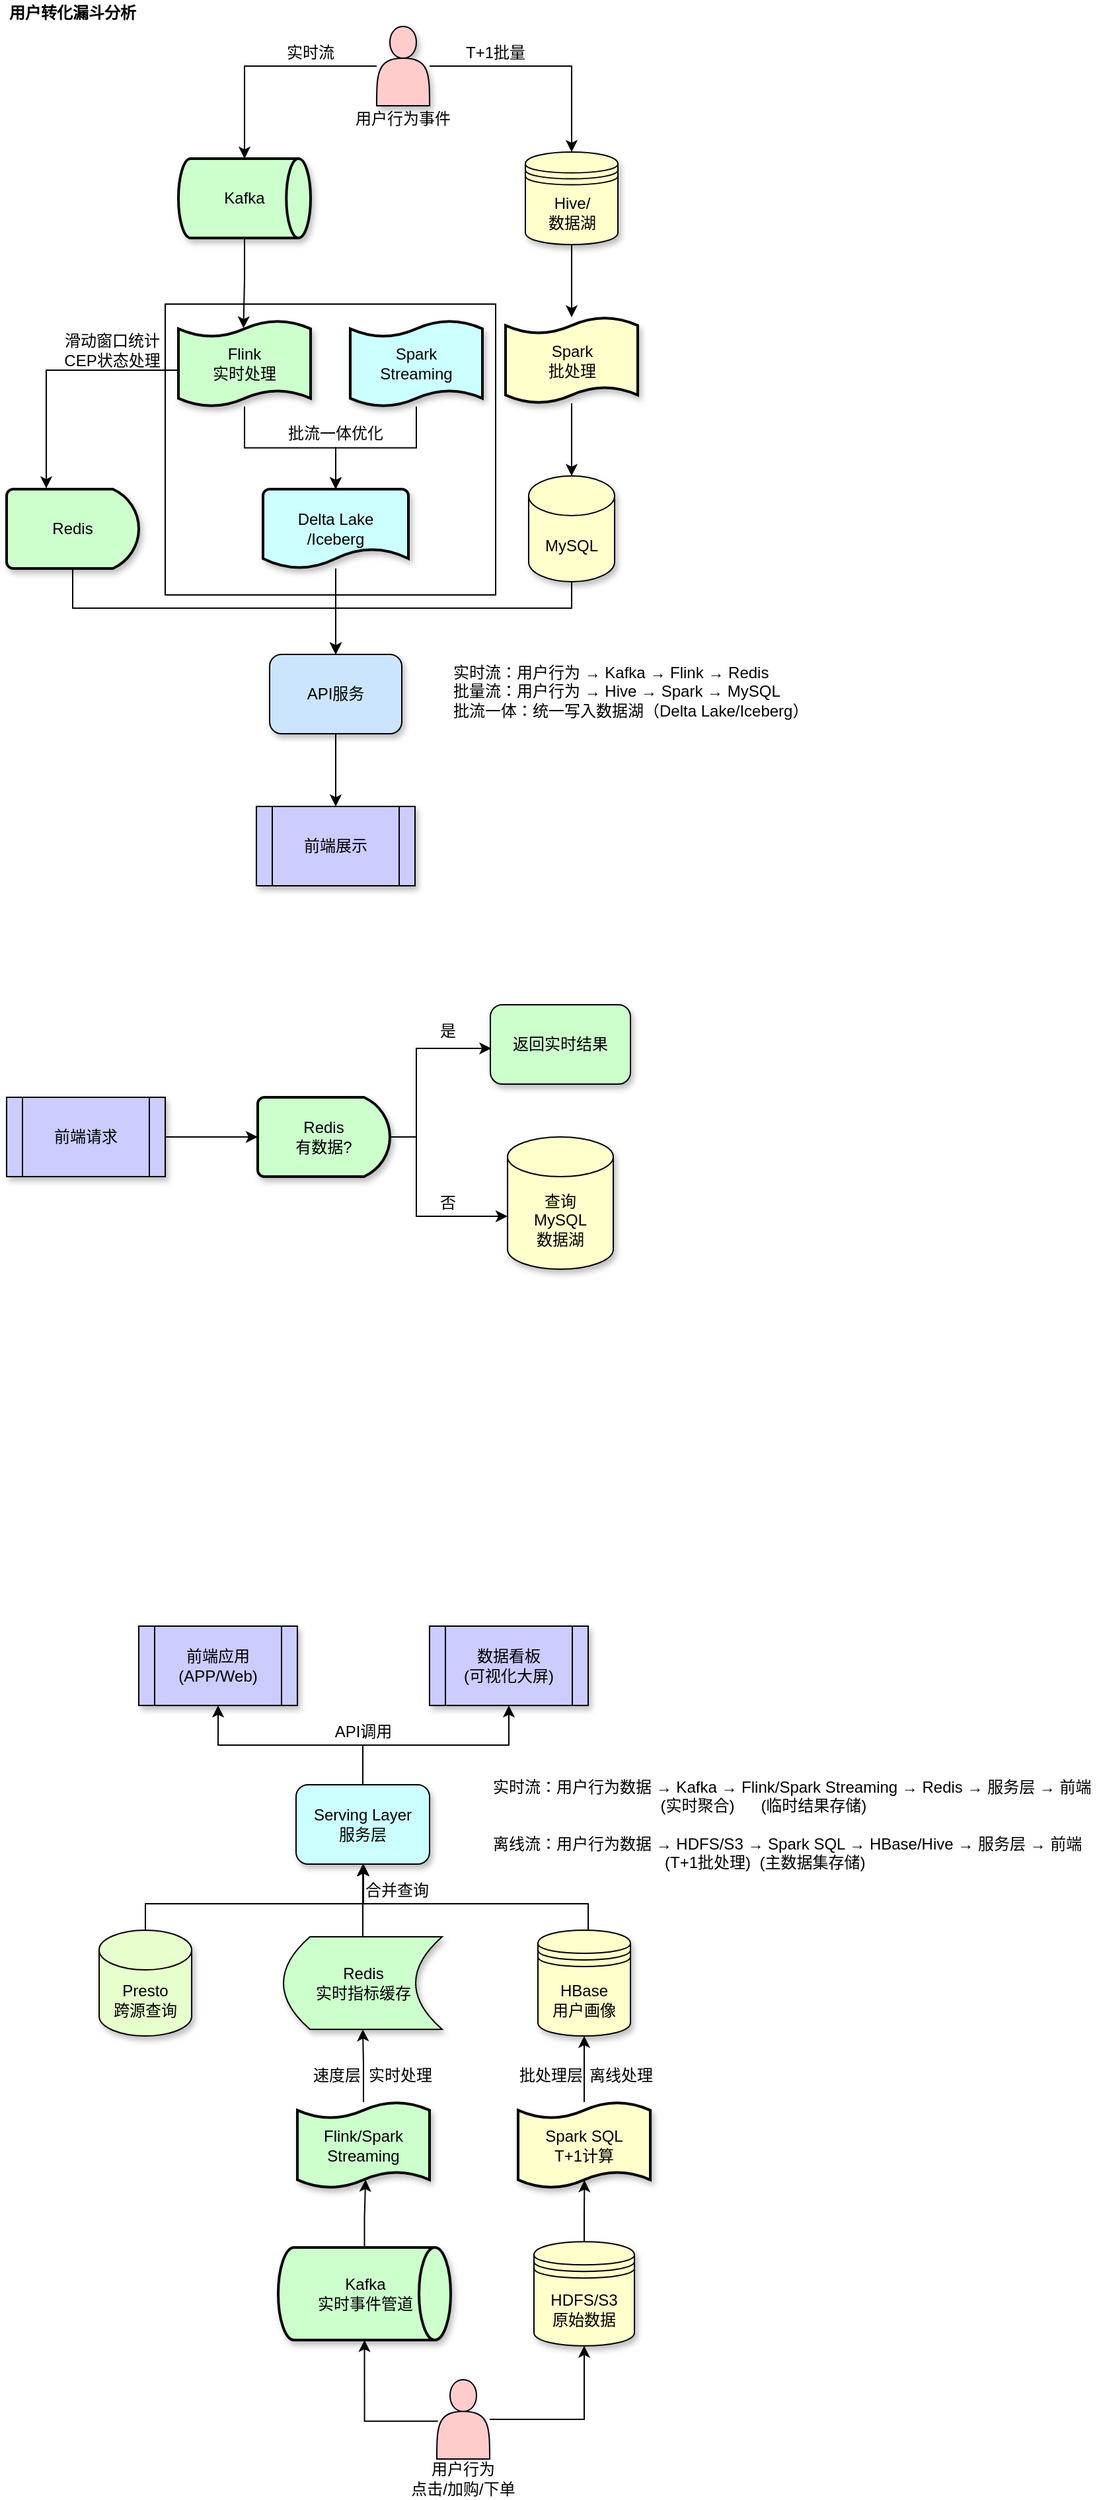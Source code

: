 <mxfile version="28.1.0">
  <diagram name="第 1 页" id="unw2pIpm1u2xaM8AWevN">
    <mxGraphModel dx="908" dy="401" grid="1" gridSize="10" guides="1" tooltips="1" connect="1" arrows="1" fold="1" page="1" pageScale="1" pageWidth="827" pageHeight="1169" math="0" shadow="0">
      <root>
        <mxCell id="0" />
        <mxCell id="1" parent="0" />
        <mxCell id="BVc5Ka0B3RSAzYxD8DZn-48" value="&lt;div&gt;实时流：用户行为 → Kafka → Flink → Redis&lt;/div&gt;&lt;div&gt;批量流：用户行为 → Hive → Spark → MySQL&lt;/div&gt;&lt;div&gt;批流一体：统一写入数据湖（Delta Lake/Iceberg）&lt;/div&gt;" style="text;strokeColor=none;align=left;fillColor=none;html=1;verticalAlign=middle;whiteSpace=wrap;rounded=0;" parent="1" vertex="1">
          <mxGeometry x="446" y="560" width="280" height="45" as="geometry" />
        </mxCell>
        <mxCell id="EotSLe7ySS3_-DJEFnJH-3" value="" style="group" parent="1" vertex="1" connectable="0">
          <mxGeometry x="110" y="80" width="477.5" height="650" as="geometry" />
        </mxCell>
        <mxCell id="BVc5Ka0B3RSAzYxD8DZn-46" value="" style="rounded=0;whiteSpace=wrap;html=1;" parent="EotSLe7ySS3_-DJEFnJH-3" vertex="1">
          <mxGeometry x="120" y="210" width="250" height="220" as="geometry" />
        </mxCell>
        <mxCell id="BVc5Ka0B3RSAzYxD8DZn-14" style="edgeStyle=orthogonalEdgeStyle;rounded=0;orthogonalLoop=1;jettySize=auto;html=1;" parent="EotSLe7ySS3_-DJEFnJH-3" source="BVc5Ka0B3RSAzYxD8DZn-1" target="BVc5Ka0B3RSAzYxD8DZn-2" edge="1">
          <mxGeometry relative="1" as="geometry" />
        </mxCell>
        <mxCell id="BVc5Ka0B3RSAzYxD8DZn-15" style="edgeStyle=orthogonalEdgeStyle;rounded=0;orthogonalLoop=1;jettySize=auto;html=1;entryX=0.5;entryY=0;entryDx=0;entryDy=0;" parent="EotSLe7ySS3_-DJEFnJH-3" source="BVc5Ka0B3RSAzYxD8DZn-1" target="BVc5Ka0B3RSAzYxD8DZn-3" edge="1">
          <mxGeometry relative="1" as="geometry" />
        </mxCell>
        <mxCell id="BVc5Ka0B3RSAzYxD8DZn-1" value="" style="shape=actor;whiteSpace=wrap;html=1;fillColor=#FFCCCC;shadow=1;" parent="EotSLe7ySS3_-DJEFnJH-3" vertex="1">
          <mxGeometry x="280" width="40" height="60" as="geometry" />
        </mxCell>
        <mxCell id="BVc5Ka0B3RSAzYxD8DZn-2" value="Kafka" style="strokeWidth=2;html=1;shape=mxgraph.flowchart.direct_data;whiteSpace=wrap;shadow=1;fillColor=#CCFFCC;" parent="EotSLe7ySS3_-DJEFnJH-3" vertex="1">
          <mxGeometry x="130" y="100" width="100" height="60" as="geometry" />
        </mxCell>
        <mxCell id="BVc5Ka0B3RSAzYxD8DZn-18" style="edgeStyle=orthogonalEdgeStyle;rounded=0;orthogonalLoop=1;jettySize=auto;html=1;" parent="EotSLe7ySS3_-DJEFnJH-3" source="BVc5Ka0B3RSAzYxD8DZn-3" target="BVc5Ka0B3RSAzYxD8DZn-12" edge="1">
          <mxGeometry relative="1" as="geometry" />
        </mxCell>
        <mxCell id="BVc5Ka0B3RSAzYxD8DZn-3" value="Hive/&lt;div&gt;数据湖&lt;/div&gt;" style="shape=datastore;whiteSpace=wrap;html=1;fillColor=#FFFFCC;shadow=1;" parent="EotSLe7ySS3_-DJEFnJH-3" vertex="1">
          <mxGeometry x="392.5" y="95" width="70" height="70" as="geometry" />
        </mxCell>
        <mxCell id="BVc5Ka0B3RSAzYxD8DZn-6" value="Spark&lt;br&gt;Streaming" style="shape=tape;whiteSpace=wrap;html=1;strokeWidth=2;size=0.19;fillColor=#CCFFFF;shadow=1;" parent="EotSLe7ySS3_-DJEFnJH-3" vertex="1">
          <mxGeometry x="260" y="222.5" width="100" height="65" as="geometry" />
        </mxCell>
        <mxCell id="BVc5Ka0B3RSAzYxD8DZn-7" value="&lt;span style=&quot;text-wrap: nowrap;&quot;&gt;Flink&lt;br&gt;实时处理&lt;/span&gt;" style="shape=tape;whiteSpace=wrap;html=1;strokeWidth=2;size=0.19;fillColor=#CCFFCC;shadow=1;" parent="EotSLe7ySS3_-DJEFnJH-3" vertex="1">
          <mxGeometry x="130" y="222.5" width="100" height="65" as="geometry" />
        </mxCell>
        <mxCell id="BVc5Ka0B3RSAzYxD8DZn-8" value="Delta Lake&lt;br&gt;/Iceberg" style="strokeWidth=2;html=1;shape=mxgraph.flowchart.document2;whiteSpace=wrap;size=0.25;fillColor=#CCFFFF;shadow=1;" parent="EotSLe7ySS3_-DJEFnJH-3" vertex="1">
          <mxGeometry x="194" y="350" width="110" height="60" as="geometry" />
        </mxCell>
        <mxCell id="BVc5Ka0B3RSAzYxD8DZn-41" style="edgeStyle=orthogonalEdgeStyle;rounded=0;orthogonalLoop=1;jettySize=auto;html=1;entryX=0.5;entryY=0;entryDx=0;entryDy=0;" parent="EotSLe7ySS3_-DJEFnJH-3" source="BVc5Ka0B3RSAzYxD8DZn-10" target="BVc5Ka0B3RSAzYxD8DZn-11" edge="1">
          <mxGeometry relative="1" as="geometry" />
        </mxCell>
        <mxCell id="BVc5Ka0B3RSAzYxD8DZn-10" value="API服务" style="rounded=1;whiteSpace=wrap;html=1;fillColor=#CCE5FF;shadow=1;" parent="EotSLe7ySS3_-DJEFnJH-3" vertex="1">
          <mxGeometry x="199" y="475" width="100" height="60" as="geometry" />
        </mxCell>
        <mxCell id="BVc5Ka0B3RSAzYxD8DZn-11" value="前端展示" style="shape=process;whiteSpace=wrap;html=1;backgroundOutline=1;shadow=1;fillColor=#CCCCFF;" parent="EotSLe7ySS3_-DJEFnJH-3" vertex="1">
          <mxGeometry x="189" y="590" width="120" height="60" as="geometry" />
        </mxCell>
        <mxCell id="BVc5Ka0B3RSAzYxD8DZn-12" value="Spark&lt;br&gt;批处理" style="shape=tape;whiteSpace=wrap;html=1;strokeWidth=2;size=0.19;fillColor=#FFFFCC;shadow=1;" parent="EotSLe7ySS3_-DJEFnJH-3" vertex="1">
          <mxGeometry x="377.5" y="220" width="100" height="65" as="geometry" />
        </mxCell>
        <mxCell id="BVc5Ka0B3RSAzYxD8DZn-35" style="edgeStyle=orthogonalEdgeStyle;rounded=0;orthogonalLoop=1;jettySize=auto;html=1;entryX=0.5;entryY=0;entryDx=0;entryDy=0;" parent="EotSLe7ySS3_-DJEFnJH-3" source="BVc5Ka0B3RSAzYxD8DZn-13" target="BVc5Ka0B3RSAzYxD8DZn-10" edge="1">
          <mxGeometry relative="1" as="geometry">
            <Array as="points">
              <mxPoint x="428" y="440" />
              <mxPoint x="249" y="440" />
            </Array>
          </mxGeometry>
        </mxCell>
        <mxCell id="BVc5Ka0B3RSAzYxD8DZn-13" value="MySQL" style="shape=cylinder3;whiteSpace=wrap;html=1;boundedLbl=1;backgroundOutline=1;size=15;fillColor=#FFFFCC;shadow=1;" parent="EotSLe7ySS3_-DJEFnJH-3" vertex="1">
          <mxGeometry x="395" y="340" width="65" height="80" as="geometry" />
        </mxCell>
        <mxCell id="BVc5Ka0B3RSAzYxD8DZn-21" style="edgeStyle=orthogonalEdgeStyle;rounded=0;orthogonalLoop=1;jettySize=auto;html=1;entryX=0.5;entryY=0;entryDx=0;entryDy=0;entryPerimeter=0;" parent="EotSLe7ySS3_-DJEFnJH-3" source="BVc5Ka0B3RSAzYxD8DZn-12" target="BVc5Ka0B3RSAzYxD8DZn-13" edge="1">
          <mxGeometry relative="1" as="geometry" />
        </mxCell>
        <mxCell id="BVc5Ka0B3RSAzYxD8DZn-34" style="edgeStyle=orthogonalEdgeStyle;rounded=0;orthogonalLoop=1;jettySize=auto;html=1;entryX=0.5;entryY=0;entryDx=0;entryDy=0;" parent="EotSLe7ySS3_-DJEFnJH-3" source="BVc5Ka0B3RSAzYxD8DZn-23" target="BVc5Ka0B3RSAzYxD8DZn-10" edge="1">
          <mxGeometry relative="1" as="geometry">
            <Array as="points">
              <mxPoint x="50" y="440" />
              <mxPoint x="249" y="440" />
            </Array>
          </mxGeometry>
        </mxCell>
        <mxCell id="BVc5Ka0B3RSAzYxD8DZn-23" value="&lt;span style=&quot;text-wrap: nowrap;&quot;&gt;Redis&lt;/span&gt;" style="strokeWidth=2;html=1;shape=mxgraph.flowchart.delay;whiteSpace=wrap;fillColor=#CCFFCC;shadow=1;" parent="EotSLe7ySS3_-DJEFnJH-3" vertex="1">
          <mxGeometry y="350" width="100" height="60" as="geometry" />
        </mxCell>
        <mxCell id="BVc5Ka0B3RSAzYxD8DZn-24" style="edgeStyle=orthogonalEdgeStyle;rounded=0;orthogonalLoop=1;jettySize=auto;html=1;entryX=0.291;entryY=-0.01;entryDx=0;entryDy=0;entryPerimeter=0;exitX=0;exitY=0.577;exitDx=0;exitDy=0;exitPerimeter=0;" parent="EotSLe7ySS3_-DJEFnJH-3" source="BVc5Ka0B3RSAzYxD8DZn-7" target="BVc5Ka0B3RSAzYxD8DZn-23" edge="1">
          <mxGeometry relative="1" as="geometry">
            <Array as="points">
              <mxPoint x="30" y="260" />
              <mxPoint x="30" y="349" />
            </Array>
          </mxGeometry>
        </mxCell>
        <mxCell id="BVc5Ka0B3RSAzYxD8DZn-38" style="edgeStyle=orthogonalEdgeStyle;rounded=0;orthogonalLoop=1;jettySize=auto;html=1;entryX=0.5;entryY=0;entryDx=0;entryDy=0;entryPerimeter=0;" parent="EotSLe7ySS3_-DJEFnJH-3" source="BVc5Ka0B3RSAzYxD8DZn-7" target="BVc5Ka0B3RSAzYxD8DZn-8" edge="1">
          <mxGeometry relative="1" as="geometry" />
        </mxCell>
        <mxCell id="BVc5Ka0B3RSAzYxD8DZn-39" style="edgeStyle=orthogonalEdgeStyle;rounded=0;orthogonalLoop=1;jettySize=auto;html=1;entryX=0.5;entryY=0;entryDx=0;entryDy=0;entryPerimeter=0;" parent="EotSLe7ySS3_-DJEFnJH-3" source="BVc5Ka0B3RSAzYxD8DZn-6" target="BVc5Ka0B3RSAzYxD8DZn-8" edge="1">
          <mxGeometry relative="1" as="geometry" />
        </mxCell>
        <mxCell id="BVc5Ka0B3RSAzYxD8DZn-40" style="edgeStyle=orthogonalEdgeStyle;rounded=0;orthogonalLoop=1;jettySize=auto;html=1;entryX=0.492;entryY=0.089;entryDx=0;entryDy=0;entryPerimeter=0;" parent="EotSLe7ySS3_-DJEFnJH-3" source="BVc5Ka0B3RSAzYxD8DZn-2" target="BVc5Ka0B3RSAzYxD8DZn-7" edge="1">
          <mxGeometry relative="1" as="geometry" />
        </mxCell>
        <mxCell id="BVc5Ka0B3RSAzYxD8DZn-42" value="用户行为事件" style="text;strokeColor=none;align=center;fillColor=none;html=1;verticalAlign=middle;whiteSpace=wrap;rounded=0;" parent="EotSLe7ySS3_-DJEFnJH-3" vertex="1">
          <mxGeometry x="260" y="60" width="80" height="20" as="geometry" />
        </mxCell>
        <mxCell id="BVc5Ka0B3RSAzYxD8DZn-43" value="实时流" style="text;strokeColor=none;align=center;fillColor=none;html=1;verticalAlign=middle;whiteSpace=wrap;rounded=0;" parent="EotSLe7ySS3_-DJEFnJH-3" vertex="1">
          <mxGeometry x="210" y="10" width="40" height="20" as="geometry" />
        </mxCell>
        <mxCell id="BVc5Ka0B3RSAzYxD8DZn-44" value="T+1批量" style="text;strokeColor=none;align=center;fillColor=none;html=1;verticalAlign=middle;whiteSpace=wrap;rounded=0;" parent="EotSLe7ySS3_-DJEFnJH-3" vertex="1">
          <mxGeometry x="345" y="10" width="50" height="20" as="geometry" />
        </mxCell>
        <mxCell id="BVc5Ka0B3RSAzYxD8DZn-45" value="滑动窗口统计&lt;br&gt;CEP状态处理" style="text;strokeColor=none;align=center;fillColor=none;html=1;verticalAlign=middle;whiteSpace=wrap;rounded=0;" parent="EotSLe7ySS3_-DJEFnJH-3" vertex="1">
          <mxGeometry x="40" y="230" width="80" height="30" as="geometry" />
        </mxCell>
        <mxCell id="BVc5Ka0B3RSAzYxD8DZn-47" value="批流一体优化" style="text;strokeColor=none;align=center;fillColor=none;html=1;verticalAlign=middle;whiteSpace=wrap;rounded=0;" parent="EotSLe7ySS3_-DJEFnJH-3" vertex="1">
          <mxGeometry x="209" y="300" width="80" height="15" as="geometry" />
        </mxCell>
        <mxCell id="BVc5Ka0B3RSAzYxD8DZn-33" style="edgeStyle=orthogonalEdgeStyle;rounded=0;orthogonalLoop=1;jettySize=auto;html=1;entryX=0.5;entryY=0;entryDx=0;entryDy=0;" parent="EotSLe7ySS3_-DJEFnJH-3" source="BVc5Ka0B3RSAzYxD8DZn-8" target="BVc5Ka0B3RSAzYxD8DZn-10" edge="1">
          <mxGeometry relative="1" as="geometry" />
        </mxCell>
        <mxCell id="EotSLe7ySS3_-DJEFnJH-34" value="" style="group" parent="1" vertex="1" connectable="0">
          <mxGeometry x="110" y="820" width="472" height="200" as="geometry" />
        </mxCell>
        <mxCell id="BVc5Ka0B3RSAzYxD8DZn-49" value="前端请求" style="shape=process;whiteSpace=wrap;html=1;backgroundOutline=1;fillColor=#CCCCFF;shadow=1;" parent="EotSLe7ySS3_-DJEFnJH-34" vertex="1">
          <mxGeometry y="70" width="120" height="60" as="geometry" />
        </mxCell>
        <mxCell id="BVc5Ka0B3RSAzYxD8DZn-50" value="&lt;span style=&quot;text-wrap: nowrap;&quot;&gt;Redis&lt;br&gt;有数据?&lt;/span&gt;" style="strokeWidth=2;html=1;shape=mxgraph.flowchart.delay;whiteSpace=wrap;fillColor=#CCFFCC;shadow=1;" parent="EotSLe7ySS3_-DJEFnJH-34" vertex="1">
          <mxGeometry x="190" y="70" width="100" height="60" as="geometry" />
        </mxCell>
        <mxCell id="BVc5Ka0B3RSAzYxD8DZn-51" value="返回实时结果" style="rounded=1;whiteSpace=wrap;html=1;fillColor=#CCFFCC;shadow=1;" parent="EotSLe7ySS3_-DJEFnJH-34" vertex="1">
          <mxGeometry x="366" width="106" height="60" as="geometry" />
        </mxCell>
        <mxCell id="BVc5Ka0B3RSAzYxD8DZn-52" value="查询&lt;br&gt;MySQL&lt;br&gt;数据湖" style="shape=cylinder3;whiteSpace=wrap;html=1;boundedLbl=1;backgroundOutline=1;size=15;align=center;fillColor=#FFFFCC;shadow=1;" parent="EotSLe7ySS3_-DJEFnJH-34" vertex="1">
          <mxGeometry x="379" y="100" width="80" height="100" as="geometry" />
        </mxCell>
        <mxCell id="BVc5Ka0B3RSAzYxD8DZn-53" style="edgeStyle=orthogonalEdgeStyle;rounded=0;orthogonalLoop=1;jettySize=auto;html=1;entryX=0;entryY=0.5;entryDx=0;entryDy=0;entryPerimeter=0;" parent="EotSLe7ySS3_-DJEFnJH-34" source="BVc5Ka0B3RSAzYxD8DZn-49" target="BVc5Ka0B3RSAzYxD8DZn-50" edge="1">
          <mxGeometry relative="1" as="geometry" />
        </mxCell>
        <mxCell id="BVc5Ka0B3RSAzYxD8DZn-54" style="edgeStyle=orthogonalEdgeStyle;rounded=0;orthogonalLoop=1;jettySize=auto;html=1;entryX=0.007;entryY=0.557;entryDx=0;entryDy=0;entryPerimeter=0;" parent="EotSLe7ySS3_-DJEFnJH-34" source="BVc5Ka0B3RSAzYxD8DZn-50" target="BVc5Ka0B3RSAzYxD8DZn-51" edge="1">
          <mxGeometry relative="1" as="geometry">
            <Array as="points">
              <mxPoint x="310" y="100" />
              <mxPoint x="310" y="33" />
              <mxPoint x="367" y="33" />
            </Array>
          </mxGeometry>
        </mxCell>
        <mxCell id="BVc5Ka0B3RSAzYxD8DZn-55" style="edgeStyle=orthogonalEdgeStyle;rounded=0;orthogonalLoop=1;jettySize=auto;html=1;" parent="EotSLe7ySS3_-DJEFnJH-34" source="BVc5Ka0B3RSAzYxD8DZn-50" edge="1">
          <mxGeometry relative="1" as="geometry">
            <mxPoint x="379" y="160" as="targetPoint" />
            <Array as="points">
              <mxPoint x="310" y="100" />
              <mxPoint x="310" y="160" />
            </Array>
          </mxGeometry>
        </mxCell>
        <mxCell id="BVc5Ka0B3RSAzYxD8DZn-56" value="是" style="text;strokeColor=none;align=center;fillColor=none;html=1;verticalAlign=middle;whiteSpace=wrap;rounded=0;" parent="EotSLe7ySS3_-DJEFnJH-34" vertex="1">
          <mxGeometry x="324" y="10" width="20" height="20" as="geometry" />
        </mxCell>
        <mxCell id="BVc5Ka0B3RSAzYxD8DZn-58" value="否" style="text;strokeColor=none;align=center;fillColor=none;html=1;verticalAlign=middle;whiteSpace=wrap;rounded=0;" parent="EotSLe7ySS3_-DJEFnJH-34" vertex="1">
          <mxGeometry x="324" y="140" width="20" height="20" as="geometry" />
        </mxCell>
        <mxCell id="EotSLe7ySS3_-DJEFnJH-35" value="&lt;b&gt;用户转化漏斗分析&lt;/b&gt;" style="text;strokeColor=none;align=center;fillColor=none;html=1;verticalAlign=middle;whiteSpace=wrap;rounded=0;" parent="1" vertex="1">
          <mxGeometry x="110" y="60" width="100" height="20" as="geometry" />
        </mxCell>
        <mxCell id="vbh9-TAx73HxG_0SsgGQ-3" value="前端应用&lt;br&gt;(APP/Web)" style="shape=process;whiteSpace=wrap;html=1;backgroundOutline=1;fillColor=#CCCCFF;shadow=1;" vertex="1" parent="1">
          <mxGeometry x="210" y="1290" width="120" height="60" as="geometry" />
        </mxCell>
        <mxCell id="vbh9-TAx73HxG_0SsgGQ-4" value="数据看板&lt;br&gt;(可视化大屏)" style="shape=process;whiteSpace=wrap;html=1;backgroundOutline=1;fillColor=#CCCCFF;shadow=1;" vertex="1" parent="1">
          <mxGeometry x="430" y="1290" width="120" height="60" as="geometry" />
        </mxCell>
        <mxCell id="vbh9-TAx73HxG_0SsgGQ-63" style="edgeStyle=orthogonalEdgeStyle;rounded=0;orthogonalLoop=1;jettySize=auto;html=1;entryX=0.5;entryY=1;entryDx=0;entryDy=0;" edge="1" parent="1" source="vbh9-TAx73HxG_0SsgGQ-5" target="vbh9-TAx73HxG_0SsgGQ-3">
          <mxGeometry relative="1" as="geometry" />
        </mxCell>
        <mxCell id="vbh9-TAx73HxG_0SsgGQ-64" style="edgeStyle=orthogonalEdgeStyle;rounded=0;orthogonalLoop=1;jettySize=auto;html=1;entryX=0.5;entryY=1;entryDx=0;entryDy=0;" edge="1" parent="1" source="vbh9-TAx73HxG_0SsgGQ-5" target="vbh9-TAx73HxG_0SsgGQ-4">
          <mxGeometry relative="1" as="geometry" />
        </mxCell>
        <mxCell id="vbh9-TAx73HxG_0SsgGQ-5" value="Serving Layer&lt;br&gt;服务层" style="rounded=1;whiteSpace=wrap;html=1;fillColor=#CCFFFF;shadow=1;" vertex="1" parent="1">
          <mxGeometry x="329" y="1410" width="101" height="60" as="geometry" />
        </mxCell>
        <mxCell id="vbh9-TAx73HxG_0SsgGQ-7" value="API调用" style="text;strokeColor=none;align=center;fillColor=none;html=1;verticalAlign=middle;whiteSpace=wrap;rounded=0;" vertex="1" parent="1">
          <mxGeometry x="352.5" y="1360" width="54" height="20" as="geometry" />
        </mxCell>
        <mxCell id="vbh9-TAx73HxG_0SsgGQ-61" style="edgeStyle=orthogonalEdgeStyle;rounded=0;orthogonalLoop=1;jettySize=auto;html=1;exitX=0.5;exitY=0;exitDx=0;exitDy=0;exitPerimeter=0;" edge="1" parent="1" source="vbh9-TAx73HxG_0SsgGQ-13">
          <mxGeometry relative="1" as="geometry">
            <mxPoint x="380" y="1470" as="targetPoint" />
            <Array as="points">
              <mxPoint x="215" y="1500" />
              <mxPoint x="380" y="1500" />
            </Array>
          </mxGeometry>
        </mxCell>
        <mxCell id="vbh9-TAx73HxG_0SsgGQ-13" value="Presto&lt;br&gt;跨源查询" style="shape=cylinder3;whiteSpace=wrap;html=1;boundedLbl=1;backgroundOutline=1;size=15;fillColor=#E6FFCC;shadow=1;" vertex="1" parent="1">
          <mxGeometry x="180" y="1520" width="70" height="80" as="geometry" />
        </mxCell>
        <mxCell id="vbh9-TAx73HxG_0SsgGQ-62" style="edgeStyle=orthogonalEdgeStyle;rounded=0;orthogonalLoop=1;jettySize=auto;html=1;exitX=0.543;exitY=0;exitDx=0;exitDy=0;exitPerimeter=0;" edge="1" parent="1" source="vbh9-TAx73HxG_0SsgGQ-15">
          <mxGeometry relative="1" as="geometry">
            <mxPoint x="380" y="1470.0" as="targetPoint" />
            <Array as="points">
              <mxPoint x="550" y="1500" />
              <mxPoint x="380" y="1500" />
            </Array>
          </mxGeometry>
        </mxCell>
        <mxCell id="vbh9-TAx73HxG_0SsgGQ-15" value="HBase&lt;br&gt;用户画像" style="shape=datastore;whiteSpace=wrap;html=1;fillColor=#FFFFCC;shadow=1;" vertex="1" parent="1">
          <mxGeometry x="512" y="1520" width="70" height="80" as="geometry" />
        </mxCell>
        <mxCell id="vbh9-TAx73HxG_0SsgGQ-60" style="edgeStyle=orthogonalEdgeStyle;rounded=0;orthogonalLoop=1;jettySize=auto;html=1;entryX=0.5;entryY=1;entryDx=0;entryDy=0;" edge="1" parent="1" source="vbh9-TAx73HxG_0SsgGQ-16" target="vbh9-TAx73HxG_0SsgGQ-5">
          <mxGeometry relative="1" as="geometry">
            <Array as="points">
              <mxPoint x="380" y="1490" />
              <mxPoint x="380" y="1490" />
            </Array>
          </mxGeometry>
        </mxCell>
        <mxCell id="vbh9-TAx73HxG_0SsgGQ-16" value="&lt;span style=&quot;text-wrap: nowrap;&quot;&gt;Redis&lt;/span&gt;&lt;br style=&quot;text-wrap: nowrap;&quot;&gt;&lt;span style=&quot;text-wrap: nowrap;&quot;&gt;实时指标缓存&lt;/span&gt;" style="shape=dataStorage;whiteSpace=wrap;html=1;fixedSize=1;fillColor=#CCFFCC;shadow=1;" vertex="1" parent="1">
          <mxGeometry x="319.5" y="1525" width="120" height="70" as="geometry" />
        </mxCell>
        <mxCell id="vbh9-TAx73HxG_0SsgGQ-21" value="合并查询" style="text;strokeColor=none;align=center;fillColor=none;html=1;verticalAlign=middle;whiteSpace=wrap;rounded=0;" vertex="1" parent="1">
          <mxGeometry x="379.5" y="1480" width="50.5" height="20" as="geometry" />
        </mxCell>
        <mxCell id="vbh9-TAx73HxG_0SsgGQ-51" style="edgeStyle=orthogonalEdgeStyle;rounded=0;orthogonalLoop=1;jettySize=auto;html=1;entryX=0.5;entryY=1;entryDx=0;entryDy=0;" edge="1" parent="1" source="vbh9-TAx73HxG_0SsgGQ-22" target="vbh9-TAx73HxG_0SsgGQ-16">
          <mxGeometry relative="1" as="geometry" />
        </mxCell>
        <mxCell id="vbh9-TAx73HxG_0SsgGQ-22" value="Flink/Spark&lt;br&gt;Streaming" style="shape=tape;whiteSpace=wrap;html=1;strokeWidth=2;size=0.19;fillColor=#CCFFCC;shadow=1;" vertex="1" parent="1">
          <mxGeometry x="330" y="1650" width="100" height="65" as="geometry" />
        </mxCell>
        <mxCell id="vbh9-TAx73HxG_0SsgGQ-52" style="edgeStyle=orthogonalEdgeStyle;rounded=0;orthogonalLoop=1;jettySize=auto;html=1;entryX=0.5;entryY=1;entryDx=0;entryDy=0;" edge="1" parent="1" source="vbh9-TAx73HxG_0SsgGQ-23" target="vbh9-TAx73HxG_0SsgGQ-15">
          <mxGeometry relative="1" as="geometry" />
        </mxCell>
        <mxCell id="vbh9-TAx73HxG_0SsgGQ-23" value="Spark SQL&lt;br&gt;T+1计算" style="shape=tape;whiteSpace=wrap;html=1;strokeWidth=2;size=0.19;fillColor=#FFFFCC;shadow=1;" vertex="1" parent="1">
          <mxGeometry x="497" y="1650" width="100" height="65" as="geometry" />
        </mxCell>
        <mxCell id="vbh9-TAx73HxG_0SsgGQ-25" value="实时处理" style="text;strokeColor=none;align=center;fillColor=none;html=1;verticalAlign=middle;whiteSpace=wrap;rounded=0;" vertex="1" parent="1">
          <mxGeometry x="379.5" y="1620" width="56" height="20" as="geometry" />
        </mxCell>
        <mxCell id="vbh9-TAx73HxG_0SsgGQ-27" value="离线处理" style="text;strokeColor=none;align=center;fillColor=none;html=1;verticalAlign=middle;whiteSpace=wrap;rounded=0;" vertex="1" parent="1">
          <mxGeometry x="550" y="1620" width="50" height="20" as="geometry" />
        </mxCell>
        <mxCell id="vbh9-TAx73HxG_0SsgGQ-28" value="Kafka&lt;br&gt;实时事件管道" style="strokeWidth=2;html=1;shape=mxgraph.flowchart.direct_data;whiteSpace=wrap;fillColor=#CCFFCC;shadow=1;" vertex="1" parent="1">
          <mxGeometry x="315.5" y="1760" width="130.5" height="70" as="geometry" />
        </mxCell>
        <mxCell id="vbh9-TAx73HxG_0SsgGQ-29" value="HDFS/S3&lt;br&gt;原始数据" style="shape=datastore;whiteSpace=wrap;html=1;fillColor=#FFFFCC;shadow=1;" vertex="1" parent="1">
          <mxGeometry x="509" y="1755.62" width="76" height="78.75" as="geometry" />
        </mxCell>
        <mxCell id="vbh9-TAx73HxG_0SsgGQ-45" style="edgeStyle=orthogonalEdgeStyle;rounded=0;orthogonalLoop=1;jettySize=auto;html=1;entryX=0.5;entryY=1;entryDx=0;entryDy=0;" edge="1" parent="1" source="vbh9-TAx73HxG_0SsgGQ-32" target="vbh9-TAx73HxG_0SsgGQ-29">
          <mxGeometry relative="1" as="geometry" />
        </mxCell>
        <mxCell id="vbh9-TAx73HxG_0SsgGQ-32" value="" style="shape=actor;whiteSpace=wrap;html=1;fillColor=#FFCCCC;" vertex="1" parent="1">
          <mxGeometry x="435.5" y="1860" width="40" height="60" as="geometry" />
        </mxCell>
        <mxCell id="vbh9-TAx73HxG_0SsgGQ-37" value="用户行为&lt;br&gt;点击/加购/下单" style="text;strokeColor=none;align=center;fillColor=none;html=1;verticalAlign=middle;whiteSpace=wrap;rounded=0;" vertex="1" parent="1">
          <mxGeometry x="410.25" y="1920" width="90.5" height="30" as="geometry" />
        </mxCell>
        <mxCell id="vbh9-TAx73HxG_0SsgGQ-38" value="&lt;div&gt;实时流：&lt;span style=&quot;background-color: transparent;&quot;&gt;用户行为数据 → Kafka → Flink/Spark Streaming → Redis → 服务层 → 前端&lt;/span&gt;&lt;/div&gt;&lt;div&gt;&amp;nbsp; &amp;nbsp; &amp;nbsp; &amp;nbsp; &amp;nbsp; &amp;nbsp; &amp;nbsp; &amp;nbsp; &amp;nbsp; &amp;nbsp; &amp;nbsp; &amp;nbsp; &amp;nbsp; &amp;nbsp; &amp;nbsp; &amp;nbsp; &amp;nbsp; &amp;nbsp; &amp;nbsp; (实时聚合)&amp;nbsp; &amp;nbsp; &amp;nbsp; (临时结果存储)&lt;/div&gt;&lt;div&gt;&lt;br&gt;&lt;/div&gt;&lt;div&gt;&lt;div&gt;离线流：&lt;span style=&quot;background-color: transparent;&quot;&gt;用户行为数据 → HDFS/S3 → Spark SQL → HBase/Hive → 服务层 → 前端&lt;/span&gt;&lt;/div&gt;&lt;div&gt;&amp;nbsp; &amp;nbsp; &amp;nbsp; &amp;nbsp; &amp;nbsp; &amp;nbsp; &amp;nbsp; &amp;nbsp; &amp;nbsp; &amp;nbsp; &amp;nbsp; &amp;nbsp; &amp;nbsp; &amp;nbsp; &amp;nbsp; &amp;nbsp; &amp;nbsp; &amp;nbsp; &amp;nbsp; &amp;nbsp;(T+1批处理)&amp;nbsp; (主数据集存储)&lt;/div&gt;&lt;/div&gt;" style="text;strokeColor=none;align=left;fillColor=none;html=1;verticalAlign=middle;whiteSpace=wrap;rounded=0;" vertex="1" parent="1">
          <mxGeometry x="475.5" y="1400" width="460" height="80" as="geometry" />
        </mxCell>
        <mxCell id="vbh9-TAx73HxG_0SsgGQ-39" value="速度层" style="text;strokeColor=none;align=center;fillColor=none;html=1;verticalAlign=middle;whiteSpace=wrap;rounded=0;" vertex="1" parent="1">
          <mxGeometry x="339.5" y="1622.5" width="40" height="15" as="geometry" />
        </mxCell>
        <mxCell id="vbh9-TAx73HxG_0SsgGQ-40" value="批处理层" style="text;strokeColor=none;align=center;fillColor=none;html=1;verticalAlign=middle;whiteSpace=wrap;rounded=0;" vertex="1" parent="1">
          <mxGeometry x="497" y="1620" width="50" height="20" as="geometry" />
        </mxCell>
        <mxCell id="vbh9-TAx73HxG_0SsgGQ-44" style="edgeStyle=orthogonalEdgeStyle;rounded=0;orthogonalLoop=1;jettySize=auto;html=1;entryX=0.5;entryY=1;entryDx=0;entryDy=0;entryPerimeter=0;exitX=0.021;exitY=0.523;exitDx=0;exitDy=0;exitPerimeter=0;" edge="1" parent="1" source="vbh9-TAx73HxG_0SsgGQ-32" target="vbh9-TAx73HxG_0SsgGQ-28">
          <mxGeometry relative="1" as="geometry" />
        </mxCell>
        <mxCell id="vbh9-TAx73HxG_0SsgGQ-48" style="edgeStyle=orthogonalEdgeStyle;rounded=0;orthogonalLoop=1;jettySize=auto;html=1;entryX=0.516;entryY=0.904;entryDx=0;entryDy=0;entryPerimeter=0;" edge="1" parent="1" source="vbh9-TAx73HxG_0SsgGQ-28" target="vbh9-TAx73HxG_0SsgGQ-22">
          <mxGeometry relative="1" as="geometry" />
        </mxCell>
        <mxCell id="vbh9-TAx73HxG_0SsgGQ-49" style="edgeStyle=orthogonalEdgeStyle;rounded=0;orthogonalLoop=1;jettySize=auto;html=1;entryX=0.502;entryY=0.91;entryDx=0;entryDy=0;entryPerimeter=0;" edge="1" parent="1" source="vbh9-TAx73HxG_0SsgGQ-29" target="vbh9-TAx73HxG_0SsgGQ-23">
          <mxGeometry relative="1" as="geometry" />
        </mxCell>
      </root>
    </mxGraphModel>
  </diagram>
</mxfile>
